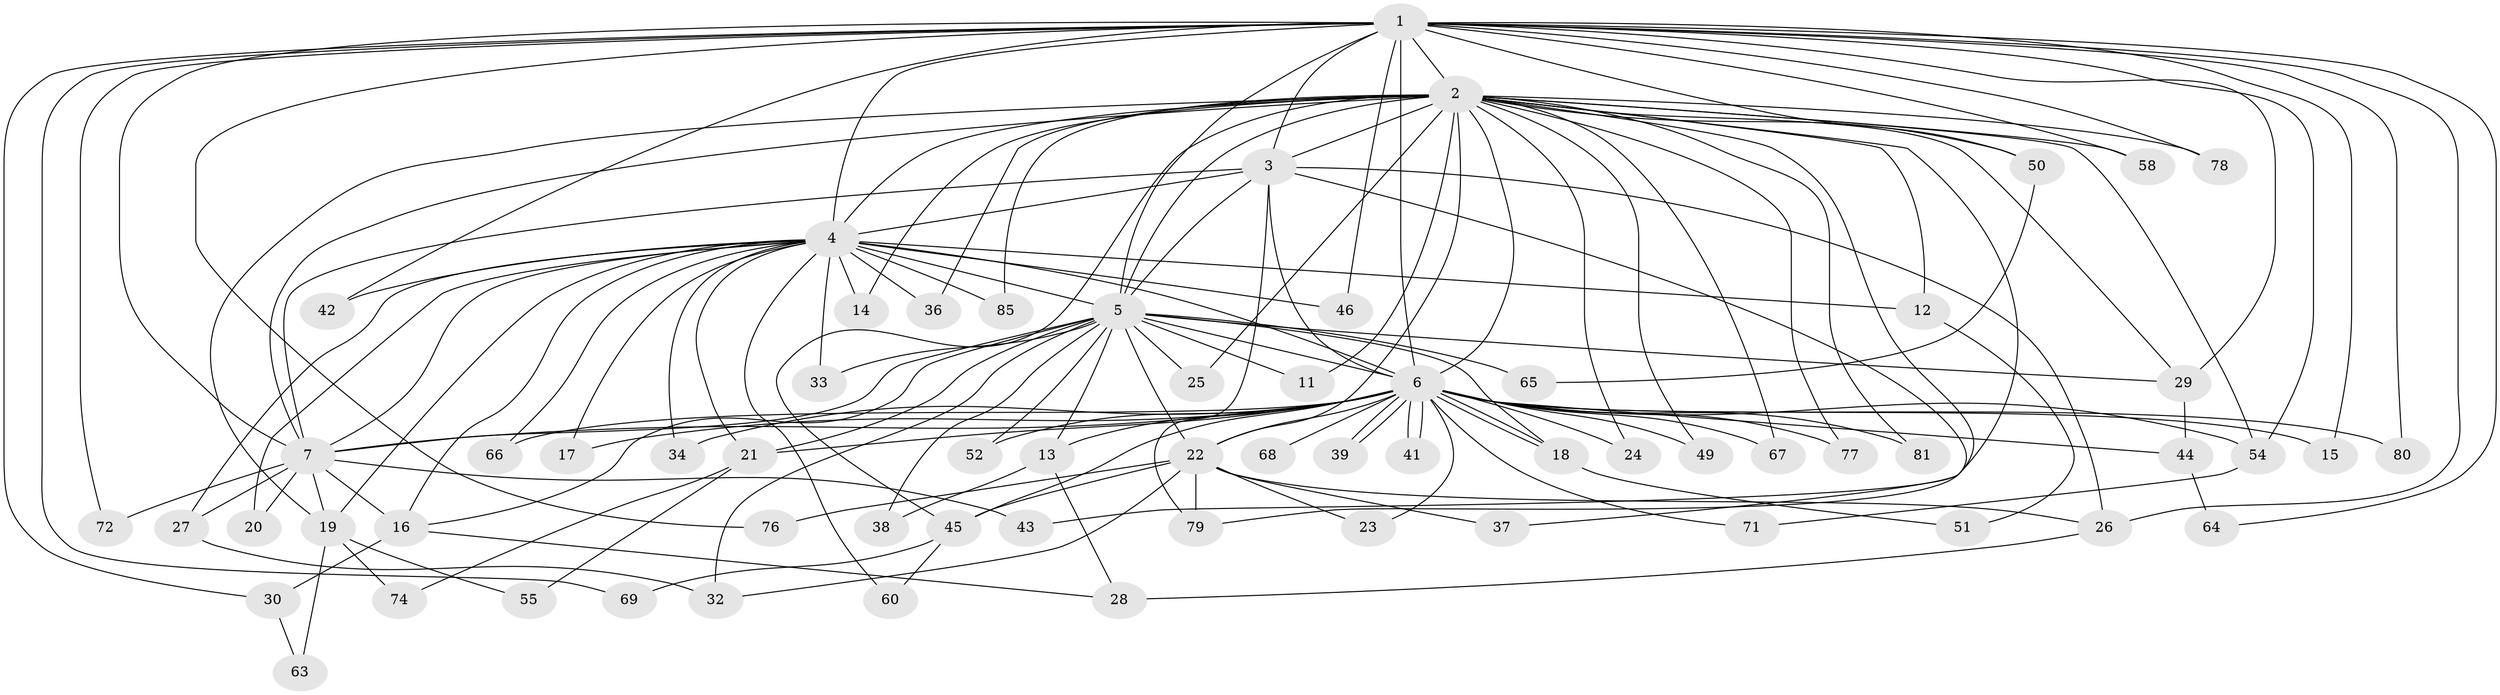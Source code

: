 // original degree distribution, {25: 0.011627906976744186, 23: 0.011627906976744186, 12: 0.011627906976744186, 20: 0.023255813953488372, 21: 0.011627906976744186, 26: 0.011627906976744186, 16: 0.011627906976744186, 17: 0.023255813953488372, 2: 0.5930232558139535, 3: 0.19767441860465115, 4: 0.03488372093023256, 6: 0.023255813953488372, 5: 0.023255813953488372, 10: 0.011627906976744186}
// Generated by graph-tools (version 1.1) at 2025/11/02/27/25 16:11:08]
// undirected, 65 vertices, 148 edges
graph export_dot {
graph [start="1"]
  node [color=gray90,style=filled];
  1 [super="+57"];
  2 [super="+9"];
  3 [super="+47"];
  4 [super="+10"];
  5 [super="+35"];
  6 [super="+8"];
  7 [super="+83"];
  11;
  12;
  13;
  14;
  15;
  16 [super="+75"];
  17;
  18 [super="+31"];
  19 [super="+40"];
  20 [super="+53"];
  21 [super="+56"];
  22 [super="+70"];
  23;
  24;
  25;
  26 [super="+73"];
  27;
  28 [super="+62"];
  29 [super="+86"];
  30;
  32 [super="+82"];
  33 [super="+59"];
  34;
  36;
  37;
  38;
  39;
  41;
  42;
  43;
  44;
  45 [super="+48"];
  46;
  49;
  50;
  51;
  52;
  54 [super="+61"];
  55;
  58;
  60;
  63;
  64;
  65;
  66;
  67;
  68;
  69;
  71;
  72;
  74;
  76;
  77;
  78;
  79 [super="+84"];
  80;
  81;
  85;
  1 -- 2 [weight=2];
  1 -- 3;
  1 -- 4 [weight=2];
  1 -- 5;
  1 -- 6 [weight=3];
  1 -- 7;
  1 -- 15;
  1 -- 30;
  1 -- 42;
  1 -- 46;
  1 -- 50;
  1 -- 54;
  1 -- 58;
  1 -- 64;
  1 -- 69;
  1 -- 72;
  1 -- 76;
  1 -- 78;
  1 -- 80;
  1 -- 26;
  1 -- 29;
  2 -- 3 [weight=3];
  2 -- 4 [weight=4];
  2 -- 5 [weight=2];
  2 -- 6 [weight=4];
  2 -- 7 [weight=2];
  2 -- 12;
  2 -- 22;
  2 -- 25;
  2 -- 29;
  2 -- 43;
  2 -- 49;
  2 -- 54;
  2 -- 67;
  2 -- 78;
  2 -- 79;
  2 -- 81;
  2 -- 85;
  2 -- 36;
  2 -- 11;
  2 -- 77;
  2 -- 14;
  2 -- 50;
  2 -- 19;
  2 -- 24;
  2 -- 58;
  2 -- 45;
  3 -- 4 [weight=2];
  3 -- 5;
  3 -- 6 [weight=2];
  3 -- 7;
  3 -- 26;
  3 -- 37;
  3 -- 79;
  4 -- 5 [weight=2];
  4 -- 6 [weight=4];
  4 -- 7 [weight=2];
  4 -- 12;
  4 -- 14;
  4 -- 17;
  4 -- 20 [weight=2];
  4 -- 21;
  4 -- 27;
  4 -- 33 [weight=2];
  4 -- 36;
  4 -- 46;
  4 -- 34;
  4 -- 66;
  4 -- 42;
  4 -- 16 [weight=2];
  4 -- 85;
  4 -- 60;
  4 -- 19;
  5 -- 6 [weight=2];
  5 -- 7;
  5 -- 11;
  5 -- 13;
  5 -- 21;
  5 -- 25;
  5 -- 29;
  5 -- 33;
  5 -- 38;
  5 -- 52;
  5 -- 65;
  5 -- 32;
  5 -- 16;
  5 -- 22;
  5 -- 18;
  6 -- 7 [weight=2];
  6 -- 13;
  6 -- 15;
  6 -- 17;
  6 -- 18;
  6 -- 18;
  6 -- 22;
  6 -- 24;
  6 -- 39;
  6 -- 39;
  6 -- 41;
  6 -- 41;
  6 -- 67;
  6 -- 68 [weight=2];
  6 -- 71;
  6 -- 81;
  6 -- 66;
  6 -- 77;
  6 -- 80;
  6 -- 23;
  6 -- 34;
  6 -- 44;
  6 -- 45;
  6 -- 49;
  6 -- 52;
  6 -- 21;
  6 -- 54;
  7 -- 16;
  7 -- 19 [weight=2];
  7 -- 27;
  7 -- 43;
  7 -- 72;
  7 -- 20;
  12 -- 51;
  13 -- 28;
  13 -- 38;
  16 -- 30;
  16 -- 28;
  18 -- 51;
  19 -- 55;
  19 -- 74;
  19 -- 63;
  21 -- 55;
  21 -- 74;
  22 -- 23;
  22 -- 26;
  22 -- 32;
  22 -- 37;
  22 -- 45;
  22 -- 76;
  22 -- 79;
  26 -- 28;
  27 -- 32;
  29 -- 44;
  30 -- 63;
  44 -- 64;
  45 -- 60;
  45 -- 69;
  50 -- 65;
  54 -- 71;
}
